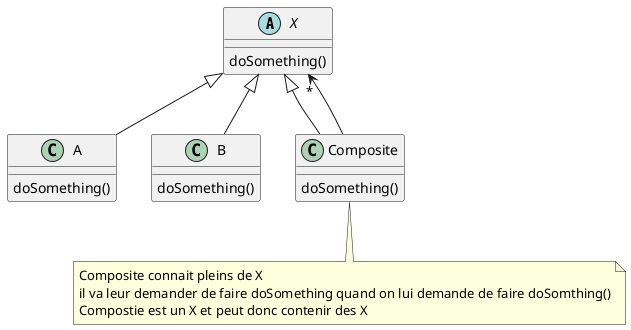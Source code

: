@startuml

abstract class X {
    doSomething()
}

class A {
    doSomething()
}

class B {
    doSomething()
}

class Composite {
    doSomething()
}

X <|-- A
X <|-- B
X <|-- Composite
X "*" <-- Composite

Note bottom of Composite
    Composite connait pleins de X
    il va leur demander de faire doSomething quand on lui demande de faire doSomthing()
    Compostie est un X et peut donc contenir des X
end note

@enduml

